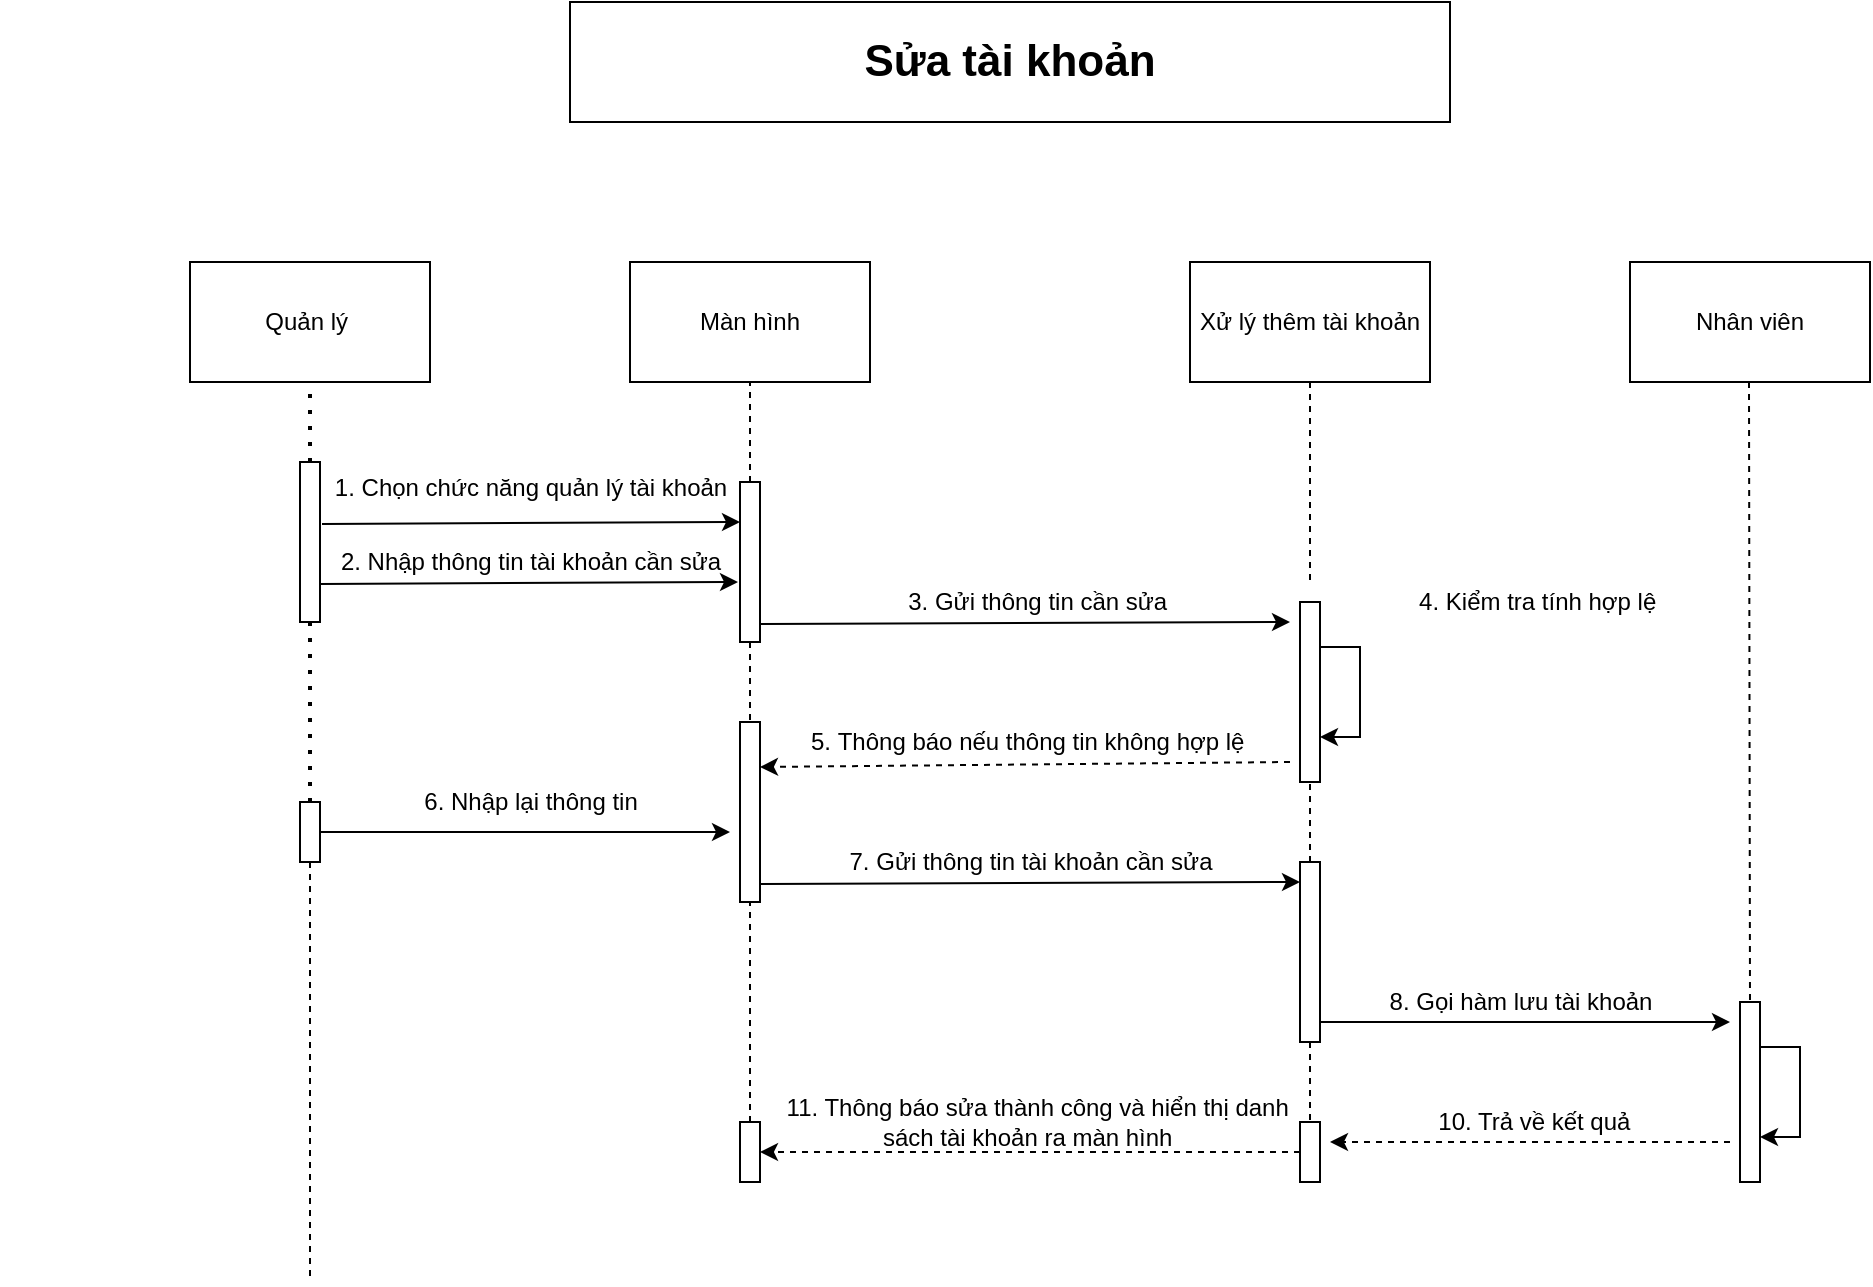 <mxfile version="17.4.2" type="device"><diagram id="G20v72Neg2xf0-jTfZIO" name="Page-1"><mxGraphModel dx="1888" dy="649" grid="1" gridSize="10" guides="1" tooltips="1" connect="1" arrows="1" fold="1" page="1" pageScale="1" pageWidth="850" pageHeight="1100" math="0" shadow="0"><root><mxCell id="0"/><mxCell id="1" parent="0"/><mxCell id="6xQARc-2DDXUco_oK4VA-1" value="&lt;b&gt;&lt;font style=&quot;font-size: 22px&quot;&gt;Sửa tài khoản&lt;/font&gt;&lt;/b&gt;" style="rounded=0;whiteSpace=wrap;html=1;" parent="1" vertex="1"><mxGeometry x="230" y="50" width="440" height="60" as="geometry"/></mxCell><mxCell id="6xQARc-2DDXUco_oK4VA-2" value="Quản lý&amp;nbsp;" style="rounded=0;whiteSpace=wrap;html=1;" parent="1" vertex="1"><mxGeometry x="40" y="180" width="120" height="60" as="geometry"/></mxCell><mxCell id="6xQARc-2DDXUco_oK4VA-3" value="Màn hình" style="rounded=0;whiteSpace=wrap;html=1;" parent="1" vertex="1"><mxGeometry x="260" y="180" width="120" height="60" as="geometry"/></mxCell><mxCell id="6xQARc-2DDXUco_oK4VA-4" value="Xử lý thêm tài khoản" style="rounded=0;whiteSpace=wrap;html=1;" parent="1" vertex="1"><mxGeometry x="540" y="180" width="120" height="60" as="geometry"/></mxCell><mxCell id="6xQARc-2DDXUco_oK4VA-5" value="Nhân viên" style="rounded=0;whiteSpace=wrap;html=1;" parent="1" vertex="1"><mxGeometry x="760" y="180" width="120" height="60" as="geometry"/></mxCell><mxCell id="6xQARc-2DDXUco_oK4VA-6" value="" style="rounded=0;whiteSpace=wrap;html=1;" parent="1" vertex="1"><mxGeometry x="95" y="280" width="10" height="80" as="geometry"/></mxCell><mxCell id="6xQARc-2DDXUco_oK4VA-42" style="edgeStyle=orthogonalEdgeStyle;rounded=0;orthogonalLoop=1;jettySize=auto;html=1;entryX=1;entryY=0.5;entryDx=0;entryDy=0;dashed=1;" parent="1" source="6xQARc-2DDXUco_oK4VA-7" target="6xQARc-2DDXUco_oK4VA-16" edge="1"><mxGeometry relative="1" as="geometry"/></mxCell><mxCell id="6xQARc-2DDXUco_oK4VA-7" value="" style="rounded=0;whiteSpace=wrap;html=1;" parent="1" vertex="1"><mxGeometry x="595" y="610" width="10" height="30" as="geometry"/></mxCell><mxCell id="6xQARc-2DDXUco_oK4VA-8" value="" style="rounded=0;whiteSpace=wrap;html=1;" parent="1" vertex="1"><mxGeometry x="315" y="410" width="10" height="90" as="geometry"/></mxCell><mxCell id="6xQARc-2DDXUco_oK4VA-9" value="" style="rounded=0;whiteSpace=wrap;html=1;" parent="1" vertex="1"><mxGeometry x="315" y="290" width="10" height="80" as="geometry"/></mxCell><mxCell id="6xQARc-2DDXUco_oK4VA-32" style="edgeStyle=orthogonalEdgeStyle;rounded=0;orthogonalLoop=1;jettySize=auto;html=1;exitX=1;exitY=1;exitDx=0;exitDy=0;" parent="1" source="6xQARc-2DDXUco_oK4VA-10" edge="1"><mxGeometry relative="1" as="geometry"><mxPoint x="810" y="560" as="targetPoint"/><Array as="points"><mxPoint x="760" y="560"/><mxPoint x="760" y="560"/></Array></mxGeometry></mxCell><mxCell id="6xQARc-2DDXUco_oK4VA-10" value="" style="rounded=0;whiteSpace=wrap;html=1;" parent="1" vertex="1"><mxGeometry x="595" y="480" width="10" height="90" as="geometry"/></mxCell><mxCell id="6xQARc-2DDXUco_oK4VA-11" value="" style="rounded=0;whiteSpace=wrap;html=1;" parent="1" vertex="1"><mxGeometry x="595" y="350" width="10" height="90" as="geometry"/></mxCell><mxCell id="6xQARc-2DDXUco_oK4VA-12" value="" style="rounded=0;whiteSpace=wrap;html=1;" parent="1" vertex="1"><mxGeometry x="815" y="550" width="10" height="90" as="geometry"/></mxCell><mxCell id="6xQARc-2DDXUco_oK4VA-16" value="" style="rounded=0;whiteSpace=wrap;html=1;" parent="1" vertex="1"><mxGeometry x="315" y="610" width="10" height="30" as="geometry"/></mxCell><mxCell id="6xQARc-2DDXUco_oK4VA-17" value="" style="rounded=0;whiteSpace=wrap;html=1;" parent="1" vertex="1"><mxGeometry x="95" y="450" width="10" height="30" as="geometry"/></mxCell><mxCell id="6xQARc-2DDXUco_oK4VA-18" value="" style="endArrow=none;dashed=1;html=1;dashPattern=1 3;strokeWidth=2;rounded=0;entryX=0.5;entryY=1;entryDx=0;entryDy=0;exitX=0.5;exitY=0;exitDx=0;exitDy=0;" parent="1" source="6xQARc-2DDXUco_oK4VA-6" target="6xQARc-2DDXUco_oK4VA-2" edge="1"><mxGeometry width="50" height="50" relative="1" as="geometry"><mxPoint x="400" y="390" as="sourcePoint"/><mxPoint x="450" y="340" as="targetPoint"/></mxGeometry></mxCell><mxCell id="6xQARc-2DDXUco_oK4VA-19" value="" style="endArrow=none;dashed=1;html=1;dashPattern=1 3;strokeWidth=2;rounded=0;entryX=0.5;entryY=0;entryDx=0;entryDy=0;exitX=0.5;exitY=1;exitDx=0;exitDy=0;" parent="1" source="6xQARc-2DDXUco_oK4VA-6" target="6xQARc-2DDXUco_oK4VA-17" edge="1"><mxGeometry width="50" height="50" relative="1" as="geometry"><mxPoint x="110" y="290" as="sourcePoint"/><mxPoint x="110" y="250" as="targetPoint"/></mxGeometry></mxCell><mxCell id="6xQARc-2DDXUco_oK4VA-21" value="" style="endArrow=none;dashed=1;html=1;rounded=0;exitX=0.5;exitY=1;exitDx=0;exitDy=0;" parent="1" source="6xQARc-2DDXUco_oK4VA-17" edge="1"><mxGeometry width="50" height="50" relative="1" as="geometry"><mxPoint x="400" y="390" as="sourcePoint"/><mxPoint x="100" y="690" as="targetPoint"/></mxGeometry></mxCell><mxCell id="6xQARc-2DDXUco_oK4VA-22" value="" style="endArrow=none;dashed=1;html=1;rounded=0;entryX=0.5;entryY=1;entryDx=0;entryDy=0;exitX=0.5;exitY=0;exitDx=0;exitDy=0;" parent="1" source="6xQARc-2DDXUco_oK4VA-9" target="6xQARc-2DDXUco_oK4VA-3" edge="1"><mxGeometry width="50" height="50" relative="1" as="geometry"><mxPoint x="400" y="390" as="sourcePoint"/><mxPoint x="450" y="340" as="targetPoint"/></mxGeometry></mxCell><mxCell id="6xQARc-2DDXUco_oK4VA-23" value="" style="endArrow=none;dashed=1;html=1;rounded=0;exitX=0.5;exitY=1;exitDx=0;exitDy=0;" parent="1" source="6xQARc-2DDXUco_oK4VA-4" edge="1"><mxGeometry width="50" height="50" relative="1" as="geometry"><mxPoint x="330" y="300" as="sourcePoint"/><mxPoint x="600" y="340" as="targetPoint"/></mxGeometry></mxCell><mxCell id="6xQARc-2DDXUco_oK4VA-24" value="" style="endArrow=none;dashed=1;html=1;rounded=0;" parent="1" edge="1"><mxGeometry width="50" height="50" relative="1" as="geometry"><mxPoint x="320" y="610" as="sourcePoint"/><mxPoint x="320" y="500" as="targetPoint"/></mxGeometry></mxCell><mxCell id="6xQARc-2DDXUco_oK4VA-25" value="" style="endArrow=none;dashed=1;html=1;rounded=0;entryX=0.5;entryY=0;entryDx=0;entryDy=0;exitX=0.5;exitY=1;exitDx=0;exitDy=0;" parent="1" source="6xQARc-2DDXUco_oK4VA-9" target="6xQARc-2DDXUco_oK4VA-8" edge="1"><mxGeometry width="50" height="50" relative="1" as="geometry"><mxPoint x="350" y="320" as="sourcePoint"/><mxPoint x="350" y="270" as="targetPoint"/></mxGeometry></mxCell><mxCell id="6xQARc-2DDXUco_oK4VA-26" value="" style="endArrow=none;dashed=1;html=1;rounded=0;entryX=0.5;entryY=1;entryDx=0;entryDy=0;exitX=0.5;exitY=0;exitDx=0;exitDy=0;" parent="1" source="6xQARc-2DDXUco_oK4VA-10" target="6xQARc-2DDXUco_oK4VA-11" edge="1"><mxGeometry width="50" height="50" relative="1" as="geometry"><mxPoint x="610" y="250" as="sourcePoint"/><mxPoint x="610" y="370" as="targetPoint"/></mxGeometry></mxCell><mxCell id="6xQARc-2DDXUco_oK4VA-27" value="" style="endArrow=none;dashed=1;html=1;rounded=0;" parent="1" edge="1"><mxGeometry width="50" height="50" relative="1" as="geometry"><mxPoint x="600" y="570" as="sourcePoint"/><mxPoint x="600" y="610" as="targetPoint"/></mxGeometry></mxCell><mxCell id="6xQARc-2DDXUco_oK4VA-28" value="" style="endArrow=none;dashed=1;html=1;rounded=0;exitX=0.5;exitY=1;exitDx=0;exitDy=0;" parent="1" edge="1"><mxGeometry width="50" height="50" relative="1" as="geometry"><mxPoint x="819.5" y="240" as="sourcePoint"/><mxPoint x="820" y="550" as="targetPoint"/></mxGeometry></mxCell><mxCell id="6xQARc-2DDXUco_oK4VA-30" style="edgeStyle=orthogonalEdgeStyle;rounded=0;orthogonalLoop=1;jettySize=auto;html=1;exitX=1;exitY=0.25;exitDx=0;exitDy=0;entryX=1;entryY=0.75;entryDx=0;entryDy=0;" parent="1" source="6xQARc-2DDXUco_oK4VA-11" target="6xQARc-2DDXUco_oK4VA-11" edge="1"><mxGeometry relative="1" as="geometry"/></mxCell><mxCell id="6xQARc-2DDXUco_oK4VA-31" style="edgeStyle=orthogonalEdgeStyle;rounded=0;orthogonalLoop=1;jettySize=auto;html=1;exitX=1;exitY=0.25;exitDx=0;exitDy=0;entryX=1;entryY=0.75;entryDx=0;entryDy=0;" parent="1" source="6xQARc-2DDXUco_oK4VA-12" target="6xQARc-2DDXUco_oK4VA-12" edge="1"><mxGeometry relative="1" as="geometry"/></mxCell><mxCell id="6xQARc-2DDXUco_oK4VA-33" value="" style="endArrow=classic;html=1;rounded=0;exitX=1;exitY=0.5;exitDx=0;exitDy=0;" parent="1" source="6xQARc-2DDXUco_oK4VA-17" edge="1"><mxGeometry width="50" height="50" relative="1" as="geometry"><mxPoint x="400" y="390" as="sourcePoint"/><mxPoint x="310" y="465" as="targetPoint"/></mxGeometry></mxCell><mxCell id="6xQARc-2DDXUco_oK4VA-34" value="" style="endArrow=classic;html=1;rounded=0;exitX=1;exitY=0.5;exitDx=0;exitDy=0;entryX=-0.1;entryY=0.675;entryDx=0;entryDy=0;entryPerimeter=0;" parent="1" edge="1"><mxGeometry width="50" height="50" relative="1" as="geometry"><mxPoint x="106" y="311" as="sourcePoint"/><mxPoint x="315" y="310" as="targetPoint"/></mxGeometry></mxCell><mxCell id="6xQARc-2DDXUco_oK4VA-35" value="" style="endArrow=classic;html=1;rounded=0;exitX=1;exitY=0.5;exitDx=0;exitDy=0;entryX=-0.1;entryY=0.675;entryDx=0;entryDy=0;entryPerimeter=0;" parent="1" edge="1"><mxGeometry width="50" height="50" relative="1" as="geometry"><mxPoint x="105" y="341" as="sourcePoint"/><mxPoint x="314" y="340" as="targetPoint"/></mxGeometry></mxCell><mxCell id="6xQARc-2DDXUco_oK4VA-36" value="" style="endArrow=classic;html=1;rounded=0;exitX=1;exitY=0.5;exitDx=0;exitDy=0;" parent="1" edge="1"><mxGeometry width="50" height="50" relative="1" as="geometry"><mxPoint x="325" y="361" as="sourcePoint"/><mxPoint x="590" y="360" as="targetPoint"/></mxGeometry></mxCell><mxCell id="6xQARc-2DDXUco_oK4VA-37" value="" style="endArrow=classic;html=1;rounded=0;exitX=1;exitY=0.5;exitDx=0;exitDy=0;entryX=0;entryY=0;entryDx=0;entryDy=0;" parent="1" edge="1"><mxGeometry width="50" height="50" relative="1" as="geometry"><mxPoint x="325" y="491" as="sourcePoint"/><mxPoint x="595" y="490.0" as="targetPoint"/></mxGeometry></mxCell><mxCell id="6xQARc-2DDXUco_oK4VA-40" value="" style="endArrow=classic;html=1;rounded=0;entryX=1;entryY=0.25;entryDx=0;entryDy=0;dashed=1;" parent="1" target="6xQARc-2DDXUco_oK4VA-8" edge="1"><mxGeometry width="50" height="50" relative="1" as="geometry"><mxPoint x="590" y="430" as="sourcePoint"/><mxPoint x="450" y="340" as="targetPoint"/></mxGeometry></mxCell><mxCell id="6xQARc-2DDXUco_oK4VA-41" value="" style="endArrow=classic;html=1;rounded=0;dashed=1;" parent="1" edge="1"><mxGeometry width="50" height="50" relative="1" as="geometry"><mxPoint x="810" y="620" as="sourcePoint"/><mxPoint x="610" y="620" as="targetPoint"/></mxGeometry></mxCell><mxCell id="6xQARc-2DDXUco_oK4VA-44" value="&lt;font style=&quot;font-size: 12px&quot;&gt;&amp;nbsp; &amp;nbsp; &amp;nbsp; &amp;nbsp; &amp;nbsp; &amp;nbsp; &amp;nbsp; &amp;nbsp; &amp;nbsp; &amp;nbsp; &amp;nbsp; &amp;nbsp; &amp;nbsp; &amp;nbsp; &amp;nbsp; &amp;nbsp; &amp;nbsp; &amp;nbsp; &amp;nbsp; &amp;nbsp; &amp;nbsp; 1. Chọn chức năng quản lý tài khoản&lt;/font&gt;" style="text;html=1;align=center;verticalAlign=middle;resizable=0;points=[];autosize=1;strokeColor=none;fillColor=none;fontSize=22;" parent="1" vertex="1"><mxGeometry x="-35" y="270" width="350" height="40" as="geometry"/></mxCell><mxCell id="6xQARc-2DDXUco_oK4VA-45" value="&amp;nbsp; &amp;nbsp; &amp;nbsp; &amp;nbsp; &amp;nbsp; &amp;nbsp; &amp;nbsp; &amp;nbsp; &amp;nbsp; &amp;nbsp; &amp;nbsp; &amp;nbsp; &amp;nbsp; &amp;nbsp; &amp;nbsp; &amp;nbsp; &amp;nbsp; &amp;nbsp; &amp;nbsp; &amp;nbsp; &amp;nbsp; &amp;nbsp; &amp;nbsp; &amp;nbsp; 2. Nhập thông tin tài khoản cần sửa" style="text;html=1;align=center;verticalAlign=middle;resizable=0;points=[];autosize=1;strokeColor=none;fillColor=none;fontSize=12;" parent="1" vertex="1"><mxGeometry x="-55" y="320" width="370" height="20" as="geometry"/></mxCell><mxCell id="6xQARc-2DDXUco_oK4VA-46" value="&amp;nbsp; &amp;nbsp; &amp;nbsp; &amp;nbsp; &amp;nbsp; &amp;nbsp; &amp;nbsp; &amp;nbsp; &amp;nbsp; &amp;nbsp; &amp;nbsp; &amp;nbsp; &amp;nbsp; &amp;nbsp; &amp;nbsp; &amp;nbsp; &amp;nbsp; &amp;nbsp; &amp;nbsp; &amp;nbsp; &amp;nbsp; &amp;nbsp; &amp;nbsp; &amp;nbsp; &amp;nbsp; &amp;nbsp; &amp;nbsp; 6. Nhập lại thông tin" style="text;html=1;align=center;verticalAlign=middle;resizable=0;points=[];autosize=1;strokeColor=none;fillColor=none;fontSize=12;" parent="1" vertex="1"><mxGeometry x="-30" y="440" width="300" height="20" as="geometry"/></mxCell><mxCell id="6xQARc-2DDXUco_oK4VA-47" value="&amp;nbsp; &amp;nbsp; &amp;nbsp; &amp;nbsp; &amp;nbsp; &amp;nbsp; &amp;nbsp; &amp;nbsp; &amp;nbsp; &amp;nbsp; &amp;nbsp; &amp;nbsp; &amp;nbsp; &amp;nbsp; &amp;nbsp; &amp;nbsp; &amp;nbsp; &amp;nbsp; &amp;nbsp; &amp;nbsp; &amp;nbsp; &amp;nbsp; &amp;nbsp; &amp;nbsp; &amp;nbsp; &amp;nbsp; &amp;nbsp; &amp;nbsp; &amp;nbsp; &amp;nbsp; &amp;nbsp; &amp;nbsp; &amp;nbsp; &amp;nbsp; &amp;nbsp; &amp;nbsp; &amp;nbsp; 3. Gửi thông tin cần sửa" style="text;html=1;align=center;verticalAlign=middle;resizable=0;points=[];autosize=1;strokeColor=none;fillColor=none;fontSize=12;" parent="1" vertex="1"><mxGeometry x="145" y="340" width="390" height="20" as="geometry"/></mxCell><mxCell id="6xQARc-2DDXUco_oK4VA-48" value="&amp;nbsp; &amp;nbsp; &amp;nbsp; &amp;nbsp; &amp;nbsp; &amp;nbsp; &amp;nbsp; &amp;nbsp; &amp;nbsp; &amp;nbsp; &amp;nbsp; &amp;nbsp; &amp;nbsp; &amp;nbsp; &amp;nbsp; &amp;nbsp; &amp;nbsp; &amp;nbsp; &amp;nbsp; &amp;nbsp; &amp;nbsp; &amp;nbsp; &amp;nbsp; &amp;nbsp; &amp;nbsp; &amp;nbsp; &amp;nbsp; &amp;nbsp; &amp;nbsp; &amp;nbsp; &amp;nbsp; &amp;nbsp; &amp;nbsp;5.&amp;nbsp;Thông báo nếu thông tin không hợp lệ" style="text;html=1;align=center;verticalAlign=middle;resizable=0;points=[];autosize=1;strokeColor=none;fillColor=none;fontSize=12;" parent="1" vertex="1"><mxGeometry x="125" y="410" width="450" height="20" as="geometry"/></mxCell><mxCell id="6xQARc-2DDXUco_oK4VA-49" value="&amp;nbsp; &amp;nbsp; &amp;nbsp; &amp;nbsp; &amp;nbsp; &amp;nbsp; &amp;nbsp; &amp;nbsp; &amp;nbsp; &amp;nbsp; &amp;nbsp; &amp;nbsp; &amp;nbsp; &amp;nbsp; &amp;nbsp; &amp;nbsp; &amp;nbsp; &amp;nbsp; &amp;nbsp; &amp;nbsp; &amp;nbsp; &amp;nbsp; &amp;nbsp; &amp;nbsp; &amp;nbsp; &amp;nbsp; &amp;nbsp; &amp;nbsp; &amp;nbsp; &amp;nbsp; &amp;nbsp; &amp;nbsp; &amp;nbsp; 7. Gửi thông tin tài khoản cần sửa" style="text;html=1;align=center;verticalAlign=middle;resizable=0;points=[];autosize=1;strokeColor=none;fillColor=none;fontSize=12;" parent="1" vertex="1"><mxGeometry x="140" y="470" width="420" height="20" as="geometry"/></mxCell><mxCell id="6xQARc-2DDXUco_oK4VA-50" value="&amp;nbsp; &amp;nbsp; &amp;nbsp; &amp;nbsp; &amp;nbsp; &amp;nbsp; &amp;nbsp; &amp;nbsp; &amp;nbsp; &amp;nbsp; &amp;nbsp; &amp;nbsp; &amp;nbsp; &amp;nbsp; &amp;nbsp; &amp;nbsp; &amp;nbsp; &amp;nbsp; &amp;nbsp; &amp;nbsp; &amp;nbsp; &amp;nbsp; &amp;nbsp; &amp;nbsp; &amp;nbsp; &amp;nbsp; &amp;nbsp; &amp;nbsp; &amp;nbsp; &amp;nbsp; &amp;nbsp; &amp;nbsp; &amp;nbsp; &amp;nbsp; &amp;nbsp; &amp;nbsp; &amp;nbsp; 11. Thông báo sửa thành công và hiển thị danh&lt;br&gt;&amp;nbsp; &amp;nbsp; &amp;nbsp; &amp;nbsp; &amp;nbsp; &amp;nbsp; &amp;nbsp; &amp;nbsp; &amp;nbsp; &amp;nbsp; &amp;nbsp; &amp;nbsp; &amp;nbsp; &amp;nbsp; &amp;nbsp; &amp;nbsp; &amp;nbsp; &amp;nbsp; &amp;nbsp; &amp;nbsp; &amp;nbsp; &amp;nbsp; &amp;nbsp; &amp;nbsp; &amp;nbsp; &amp;nbsp; &amp;nbsp; &amp;nbsp; &amp;nbsp; &amp;nbsp; &amp;nbsp; &amp;nbsp; &amp;nbsp; &amp;nbsp; &amp;nbsp; &amp;nbsp;sách tài khoản ra màn hình" style="text;html=1;align=center;verticalAlign=middle;resizable=0;points=[];autosize=1;strokeColor=none;fillColor=none;fontSize=12;" parent="1" vertex="1"><mxGeometry x="85" y="595" width="510" height="30" as="geometry"/></mxCell><mxCell id="6xQARc-2DDXUco_oK4VA-51" value="&amp;nbsp; &amp;nbsp; &amp;nbsp; &amp;nbsp; &amp;nbsp; &amp;nbsp; &amp;nbsp; &amp;nbsp; &amp;nbsp; &amp;nbsp; &amp;nbsp; &amp;nbsp; &amp;nbsp; &amp;nbsp; &amp;nbsp; &amp;nbsp; &amp;nbsp; &amp;nbsp; &amp;nbsp; &amp;nbsp; &amp;nbsp; &amp;nbsp; 4. Kiểm tra tính hợp lệ" style="text;html=1;align=center;verticalAlign=middle;resizable=0;points=[];autosize=1;strokeColor=none;fillColor=none;fontSize=12;" parent="1" vertex="1"><mxGeometry x="500" y="340" width="280" height="20" as="geometry"/></mxCell><mxCell id="6xQARc-2DDXUco_oK4VA-52" value="&amp;nbsp; &amp;nbsp; &amp;nbsp; &amp;nbsp; &amp;nbsp; &amp;nbsp; &amp;nbsp; &amp;nbsp; &amp;nbsp; &amp;nbsp; &amp;nbsp; &amp;nbsp; &amp;nbsp; &amp;nbsp; &amp;nbsp; &amp;nbsp; &amp;nbsp; &amp;nbsp; &amp;nbsp; &amp;nbsp; &amp;nbsp; &amp;nbsp; &amp;nbsp;8. Gọi hàm lưu tài khoản" style="text;html=1;align=center;verticalAlign=middle;resizable=0;points=[];autosize=1;strokeColor=none;fillColor=none;fontSize=12;" parent="1" vertex="1"><mxGeometry x="480" y="540" width="300" height="20" as="geometry"/></mxCell><mxCell id="6xQARc-2DDXUco_oK4VA-53" value="&amp;nbsp; &amp;nbsp; &amp;nbsp; &amp;nbsp; &amp;nbsp; &amp;nbsp; &amp;nbsp; &amp;nbsp; &amp;nbsp; &amp;nbsp; &amp;nbsp; &amp;nbsp; &amp;nbsp; &amp;nbsp; &amp;nbsp; &amp;nbsp; &amp;nbsp; &amp;nbsp; &amp;nbsp; &amp;nbsp; &amp;nbsp; &amp;nbsp; &amp;nbsp; &amp;nbsp; &amp;nbsp;10. Trả về kết quả" style="text;html=1;align=center;verticalAlign=middle;resizable=0;points=[];autosize=1;strokeColor=none;fillColor=none;fontSize=12;" parent="1" vertex="1"><mxGeometry x="495" y="600" width="270" height="20" as="geometry"/></mxCell></root></mxGraphModel></diagram></mxfile>
